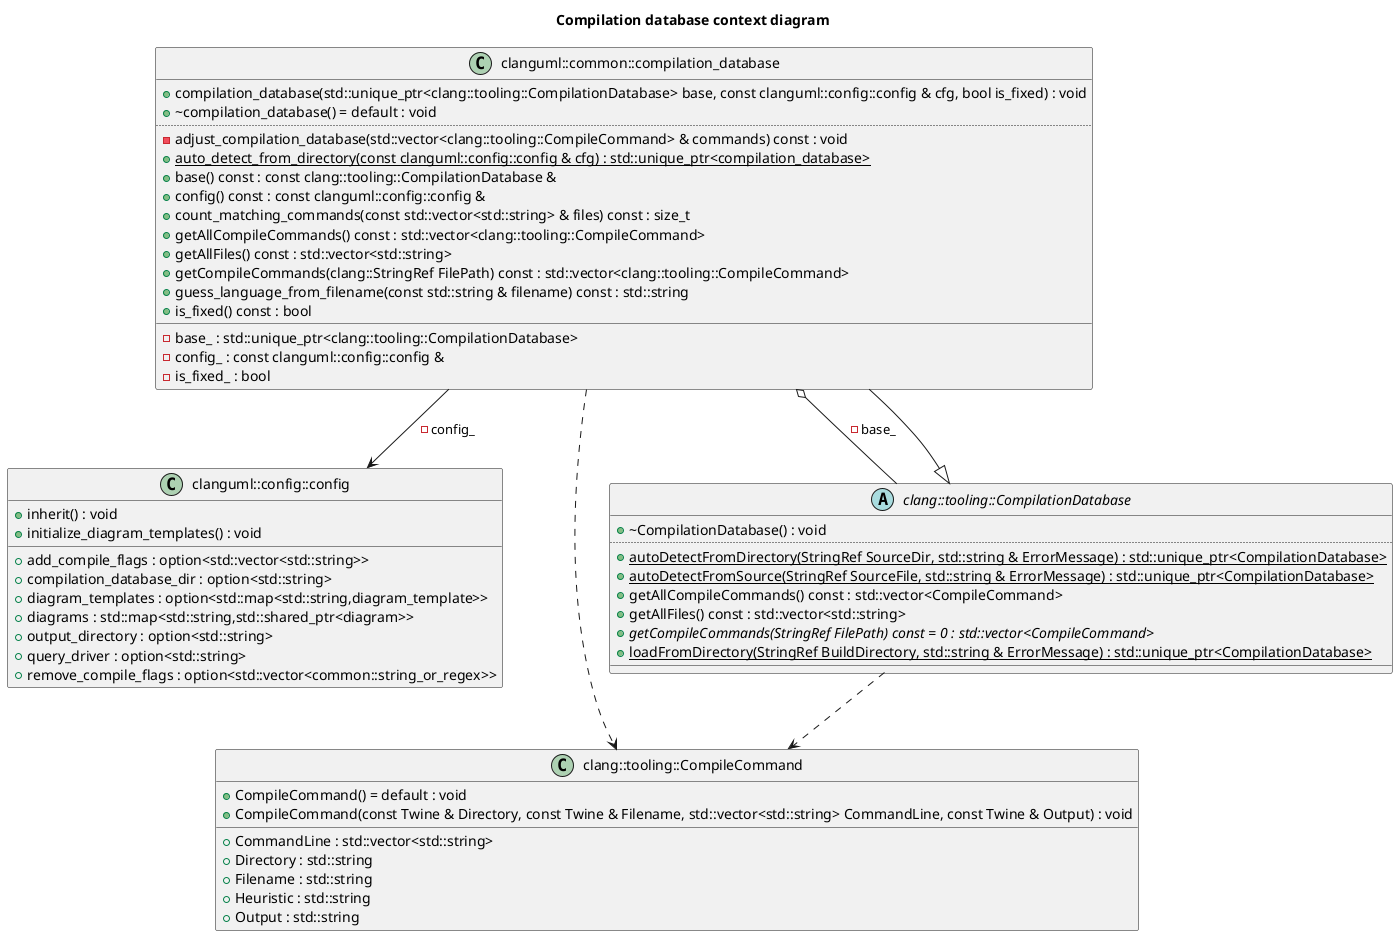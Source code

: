 @startuml
title Compilation database context diagram
class "clanguml::common::compilation_database" as C_0004776835660025771847
class C_0004776835660025771847 [[classclanguml_1_1common_1_1compilation__database.html{Custom compilation database class}]] {
+compilation_database(std::unique_ptr<clang::tooling::CompilationDatabase> base, const clanguml::config::config & cfg, bool is_fixed) : void [[[{compilation_database}]]]
+~compilation_database() = default : void [[[{~compilation_database}]]]
..
-adjust_compilation_database(std::vector<clang::tooling::CompileCommand> & commands) const : void [[[{adjust_compilation_database}]]]
{static} +auto_detect_from_directory(const clanguml::config::config & cfg) : std::unique_ptr<compilation_database> [[[{auto_detect_from_directory}]]]
+base() const : const clang::tooling::CompilationDatabase & [[[{base}]]]
+config() const : const clanguml::config::config & [[[{config}]]]
+count_matching_commands(const std::vector<std::string> & files) const : size_t [[[{count_matching_commands}]]]
+getAllCompileCommands() const : std::vector<clang::tooling::CompileCommand> [[[{getAllCompileCommands}]]]
+getAllFiles() const : std::vector<std::string> [[[{getAllFiles}]]]
+getCompileCommands(clang::StringRef FilePath) const : std::vector<clang::tooling::CompileCommand> [[[{getCompileCommands}]]]
+guess_language_from_filename(const std::string & filename) const : std::string [[[{guess_language_from_filename}]]]
+is_fixed() const : bool [[[{Determines whether this is a fixed or regular compilation  database.}]]]
__
-base_ : std::unique_ptr<clang::tooling::CompilationDatabase> [[[{base_}]]]
-config_ : const clanguml::config::config & [[[{config_}]]]
-is_fixed_ : bool [[[{is_fixed_}]]]
}
class "clanguml::config::config" as C_0007149951276107284798
class C_0007149951276107284798 [[structclanguml_1_1config_1_1config.html{Represents entire configuration file}]] {
+inherit() : void [[[{inherit}]]]
+initialize_diagram_templates() : void [[[{initialize_diagram_templates}]]]
__
+add_compile_flags : option<std::vector<std::string>> [[[{add_compile_flags}]]]
+compilation_database_dir : option<std::string> [[[{compilation_database_dir}]]]
+diagram_templates : option<std::map<std::string,diagram_template>> [[[{diagram_templates}]]]
+diagrams : std::map<std::string,std::shared_ptr<diagram>> [[[{diagrams}]]]
+output_directory : option<std::string> [[[{output_directory}]]]
+query_driver : option<std::string> [[[{query_driver}]]]
+remove_compile_flags : option<std::vector<common::string_or_regex>> [[[{remove_compile_flags}]]]
}
class "clang::tooling::CompileCommand" as C_0009256093568243151354
class C_0009256093568243151354 {
+CompileCommand() = default : void
+CompileCommand(const Twine & Directory, const Twine & Filename, std::vector<std::string> CommandLine, const Twine & Output) : void
__
+CommandLine : std::vector<std::string>
+Directory : std::string
+Filename : std::string
+Heuristic : std::string
+Output : std::string
}
abstract "clang::tooling::CompilationDatabase" as C_0012942658429832574981
abstract C_0012942658429832574981 {
+~CompilationDatabase() : void
..
{static} +autoDetectFromDirectory(StringRef SourceDir, std::string & ErrorMessage) : std::unique_ptr<CompilationDatabase>
{static} +autoDetectFromSource(StringRef SourceFile, std::string & ErrorMessage) : std::unique_ptr<CompilationDatabase>
+getAllCompileCommands() const : std::vector<CompileCommand>
+getAllFiles() const : std::vector<std::string>
{abstract} +getCompileCommands(StringRef FilePath) const = 0 : std::vector<CompileCommand>
{static} +loadFromDirectory(StringRef BuildDirectory, std::string & ErrorMessage) : std::unique_ptr<CompilationDatabase>
__
}
C_0004776835660025771847 ..> C_0009256093568243151354 [[{}]]
C_0004776835660025771847 o-- C_0012942658429832574981 [[{base_}]] : -base_
C_0004776835660025771847 --> C_0007149951276107284798 [[{config_}]] : -config_
C_0012942658429832574981 <|-- C_0004776835660025771847
C_0012942658429832574981 ..> C_0009256093568243151354

'Generated with clang-uml, version 0.6.1
'LLVM version Ubuntu clang version 19.1.1 (1ubuntu1)
@enduml
